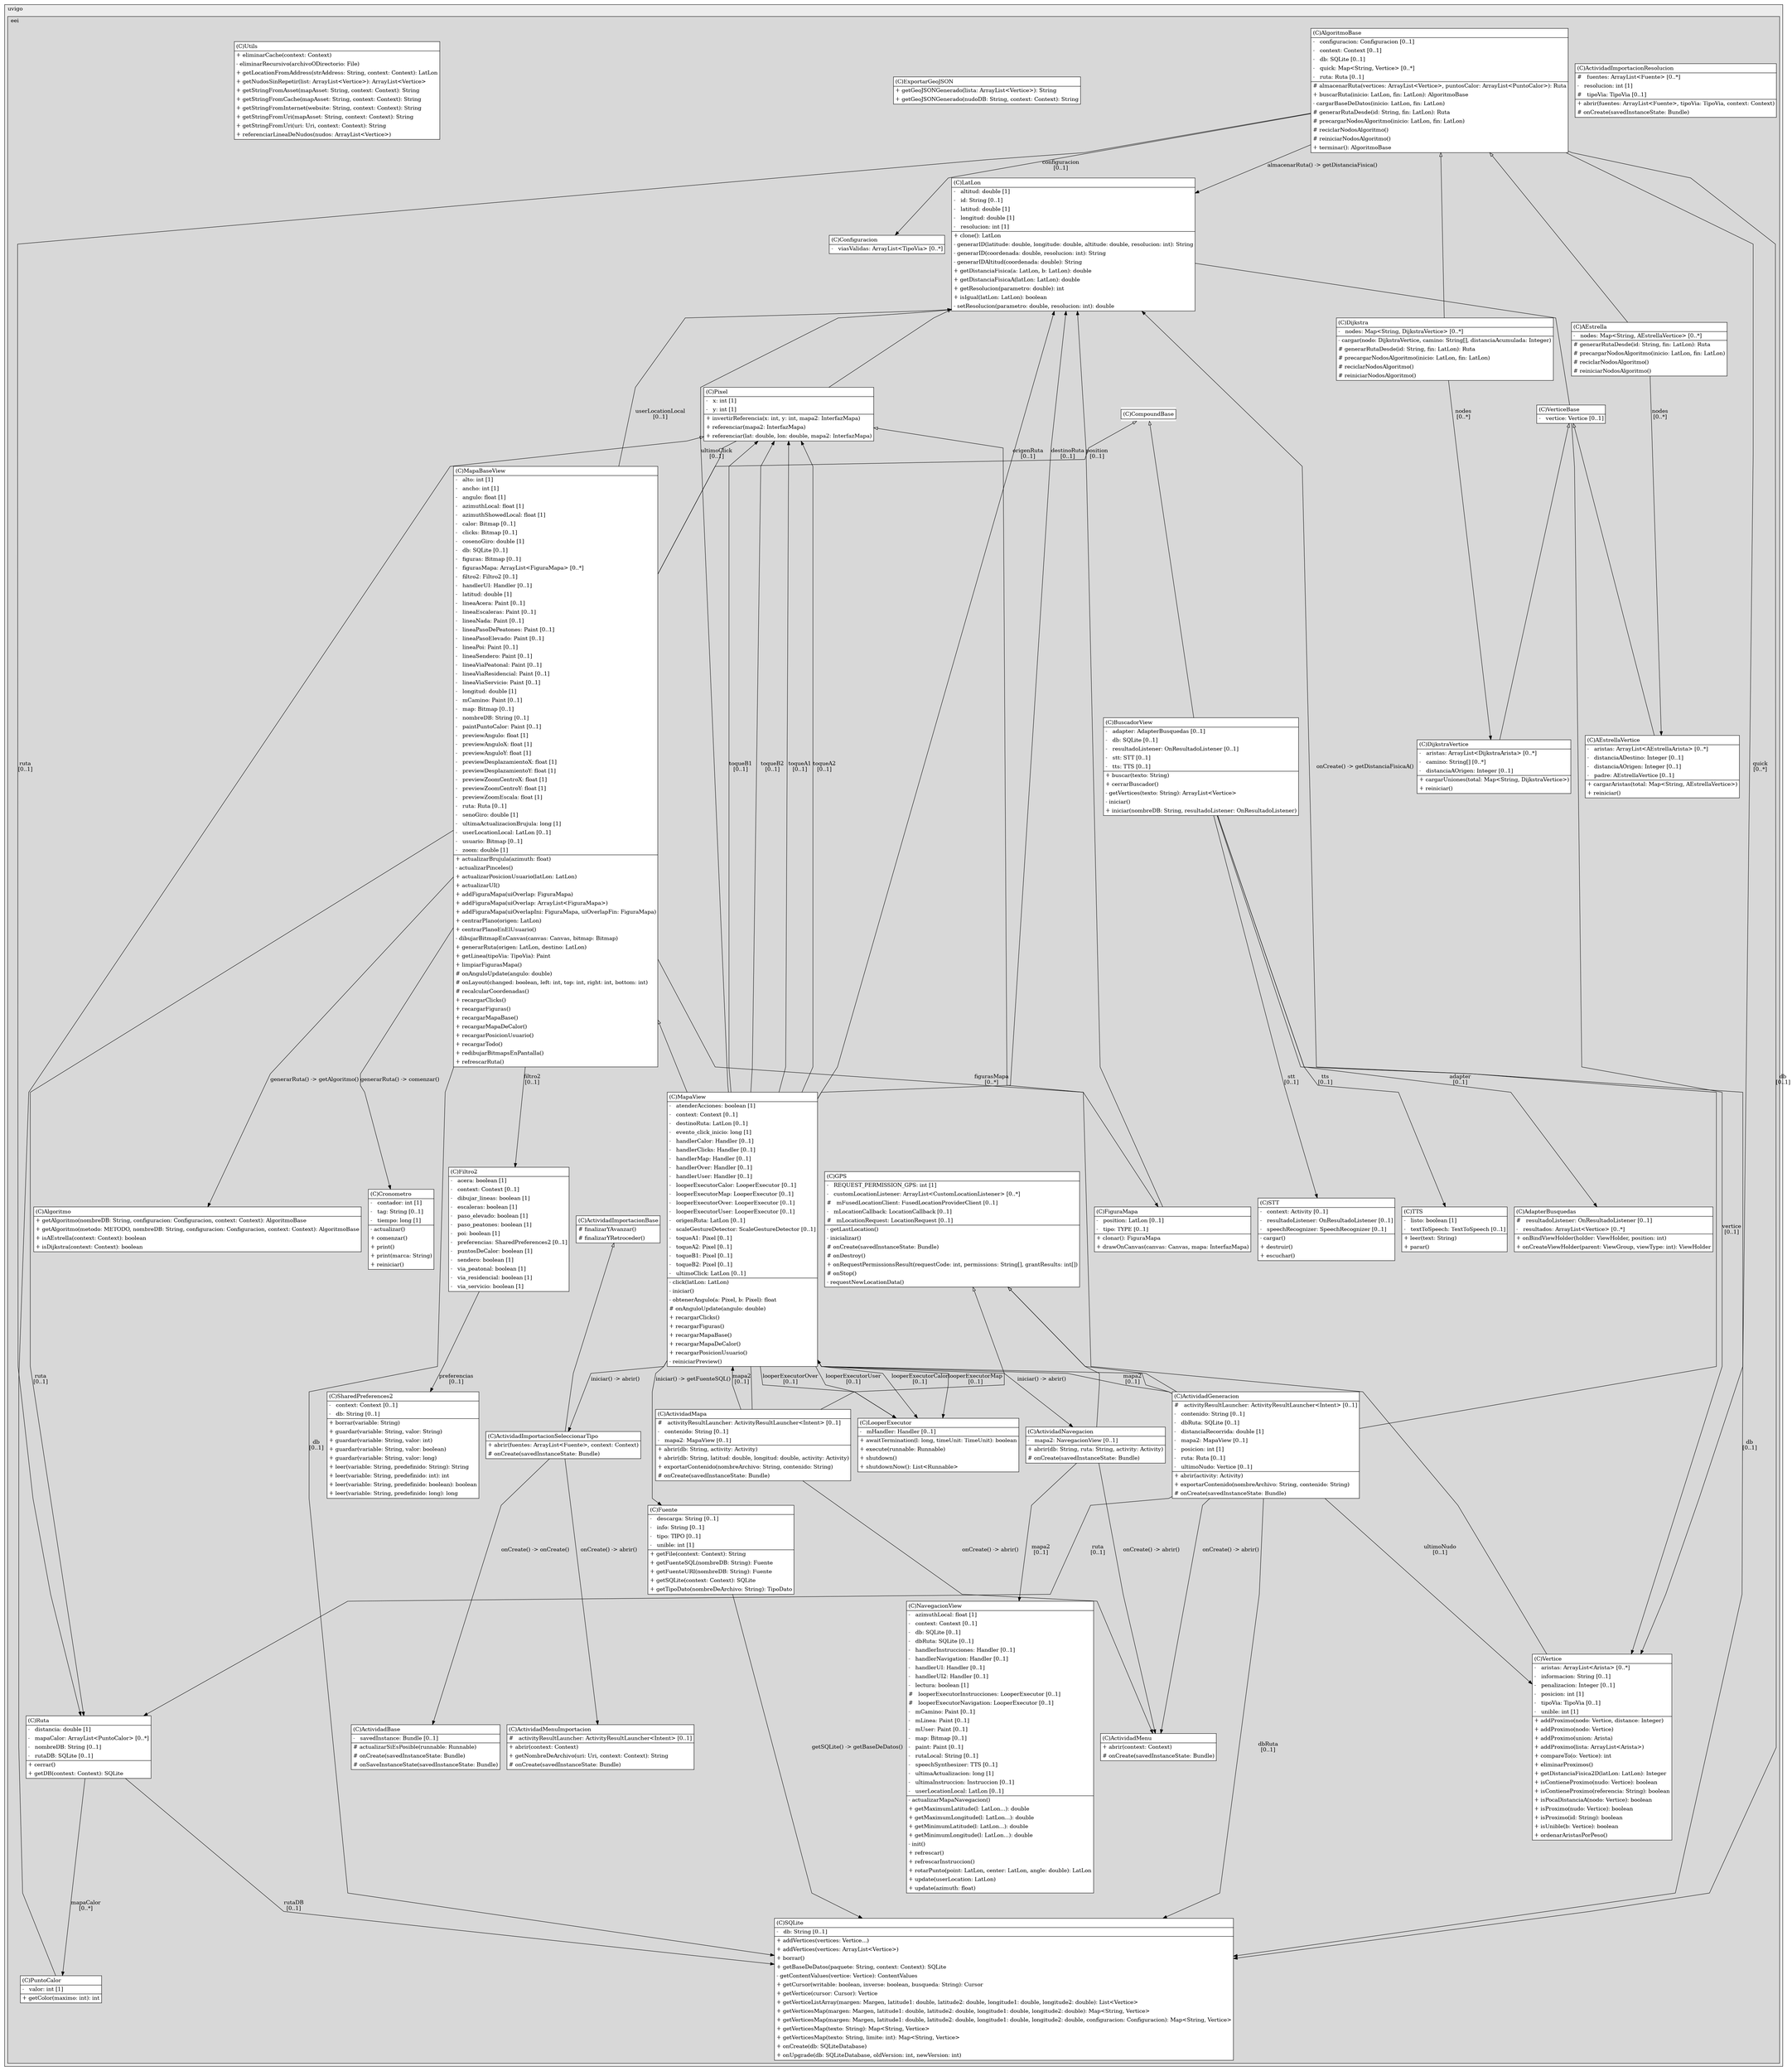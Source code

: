 @startuml

/' diagram meta data start
config=StructureConfiguration;
{
  "projectClassification": {
    "searchMode": "OpenProject", // OpenProject, AllProjects
    "includedProjects": "",
    "pathEndKeywords": "*.impl",
    "isClientPath": "",
    "isClientName": "",
    "isTestPath": "",
    "isTestName": "",
    "isMappingPath": "",
    "isMappingName": "",
    "isDataAccessPath": "",
    "isDataAccessName": "",
    "isDataStructurePath": "",
    "isDataStructureName": "",
    "isInterfaceStructuresPath": "",
    "isInterfaceStructuresName": "",
    "isEntryPointPath": "",
    "isEntryPointName": "",
    "treatFinalFieldsAsMandatory": false
  },
  "graphRestriction": {
    "classPackageExcludeFilter": "",
    "classPackageIncludeFilter": "",
    "classNameExcludeFilter": "",
    "classNameIncludeFilter": "",
    "methodNameExcludeFilter": "",
    "methodNameIncludeFilter": "",
    "removeByInheritance": "", // inheritance/annotation based filtering is done in a second step
    "removeByAnnotation": "",
    "removeByClassPackage": "", // cleanup the graph after inheritance/annotation based filtering is done
    "removeByClassName": "",
    "cutMappings": false,
    "cutEnum": true,
    "cutTests": true,
    "cutClient": true,
    "cutDataAccess": false,
    "cutInterfaceStructures": false,
    "cutDataStructures": false,
    "cutGetterAndSetter": true,
    "cutConstructors": true
  },
  "graphTraversal": {
    "forwardDepth": 6,
    "backwardDepth": 6,
    "classPackageExcludeFilter": "",
    "classPackageIncludeFilter": "",
    "classNameExcludeFilter": "",
    "classNameIncludeFilter": "",
    "methodNameExcludeFilter": "",
    "methodNameIncludeFilter": "",
    "hideMappings": false,
    "hideDataStructures": false,
    "hidePrivateMethods": true,
    "hideInterfaceCalls": true, // indirection: implementation -> interface (is hidden) -> implementation
    "onlyShowApplicationEntryPoints": false, // root node is included
    "useMethodCallsForStructureDiagram": "ForwardOnly" // ForwardOnly, BothDirections, No
  },
  "details": {
    "aggregation": "GroupByClass", // ByClass, GroupByClass, None
    "showClassGenericTypes": true,
    "showMethods": true,
    "showMethodParameterNames": true,
    "showMethodParameterTypes": true,
    "showMethodReturnType": true,
    "showPackageLevels": 2,
    "showDetailedClassStructure": true
  },
  "rootClass": "es.uvigo.eei.tfg.ccarmo.ruta.classes.AlgoritmoBase",
  "extensionCallbackMethod": "" // qualified.class.name#methodName - signature: public static String method(String)
}
diagram meta data end '/



digraph g {
    rankdir="TB"
    splines=polyline
    

'nodes 
subgraph cluster_111671504 { 
   	label=uvigo
	labeljust=l
	fillcolor="#ececec"
	style=filled
   
   subgraph cluster_225804715 { 
   	label=eei
	labeljust=l
	fillcolor="#d8d8d8"
	style=filled
   
   AEstrella1114883608[
	label=<<TABLE BORDER="1" CELLBORDER="0" CELLPADDING="4" CELLSPACING="0">
<TR><TD ALIGN="LEFT" >(C)AEstrella</TD></TR>
<HR/>
<TR><TD ALIGN="LEFT" >-   nodes: Map&lt;String, AEstrellaVertice&gt; [0..*]</TD></TR>
<HR/>
<TR><TD ALIGN="LEFT" ># generarRutaDesde(id: String, fin: LatLon): Ruta</TD></TR>
<TR><TD ALIGN="LEFT" ># precargarNodosAlgoritmo(inicio: LatLon, fin: LatLon)</TD></TR>
<TR><TD ALIGN="LEFT" ># reciclarNodosAlgoritmo()</TD></TR>
<TR><TD ALIGN="LEFT" ># reiniciarNodosAlgoritmo()</TD></TR>
</TABLE>>
	style=filled
	margin=0
	shape=plaintext
	fillcolor="#FFFFFF"
];

AEstrellaVertice375449056[
	label=<<TABLE BORDER="1" CELLBORDER="0" CELLPADDING="4" CELLSPACING="0">
<TR><TD ALIGN="LEFT" >(C)AEstrellaVertice</TD></TR>
<HR/>
<TR><TD ALIGN="LEFT" >-   aristas: ArrayList&lt;AEstrellaArista&gt; [0..*]</TD></TR>
<TR><TD ALIGN="LEFT" >-   distanciaADestino: Integer [0..1]</TD></TR>
<TR><TD ALIGN="LEFT" >-   distanciaAOrigen: Integer [0..1]</TD></TR>
<TR><TD ALIGN="LEFT" >-   padre: AEstrellaVertice [0..1]</TD></TR>
<HR/>
<TR><TD ALIGN="LEFT" >+ cargarAristas(total: Map&lt;String, AEstrellaVertice&gt;)</TD></TR>
<TR><TD ALIGN="LEFT" >+ reiniciar()</TD></TR>
</TABLE>>
	style=filled
	margin=0
	shape=plaintext
	fillcolor="#FFFFFF"
];

ActividadBase225432781[
	label=<<TABLE BORDER="1" CELLBORDER="0" CELLPADDING="4" CELLSPACING="0">
<TR><TD ALIGN="LEFT" >(C)ActividadBase</TD></TR>
<HR/>
<TR><TD ALIGN="LEFT" >-   savedInstance: Bundle [0..1]</TD></TR>
<HR/>
<TR><TD ALIGN="LEFT" ># actualizarSiEsPosible(runnable: Runnable)</TD></TR>
<TR><TD ALIGN="LEFT" ># onCreate(savedInstanceState: Bundle)</TD></TR>
<TR><TD ALIGN="LEFT" ># onSaveInstanceState(savedInstanceState: Bundle)</TD></TR>
</TABLE>>
	style=filled
	margin=0
	shape=plaintext
	fillcolor="#FFFFFF"
];

ActividadGeneracion1807619463[
	label=<<TABLE BORDER="1" CELLBORDER="0" CELLPADDING="4" CELLSPACING="0">
<TR><TD ALIGN="LEFT" >(C)ActividadGeneracion</TD></TR>
<HR/>
<TR><TD ALIGN="LEFT" >#   activityResultLauncher: ActivityResultLauncher&lt;Intent&gt; [0..1]</TD></TR>
<TR><TD ALIGN="LEFT" >-   contenido: String [0..1]</TD></TR>
<TR><TD ALIGN="LEFT" >-   dbRuta: SQLite [0..1]</TD></TR>
<TR><TD ALIGN="LEFT" >-   distanciaRecorrida: double [1]</TD></TR>
<TR><TD ALIGN="LEFT" >-   mapa2: MapaView [0..1]</TD></TR>
<TR><TD ALIGN="LEFT" >-   posicion: int [1]</TD></TR>
<TR><TD ALIGN="LEFT" >-   ruta: Ruta [0..1]</TD></TR>
<TR><TD ALIGN="LEFT" >-   ultimoNudo: Vertice [0..1]</TD></TR>
<HR/>
<TR><TD ALIGN="LEFT" >+ abrir(activity: Activity)</TD></TR>
<TR><TD ALIGN="LEFT" >+ exportarContenido(nombreArchivo: String, contenido: String)</TD></TR>
<TR><TD ALIGN="LEFT" ># onCreate(savedInstanceState: Bundle)</TD></TR>
</TABLE>>
	style=filled
	margin=0
	shape=plaintext
	fillcolor="#FFFFFF"
];

ActividadImportacionBase800800035[
	label=<<TABLE BORDER="1" CELLBORDER="0" CELLPADDING="4" CELLSPACING="0">
<TR><TD ALIGN="LEFT" >(C)ActividadImportacionBase</TD></TR>
<HR/>
<TR><TD ALIGN="LEFT" ># finalizarYAvanzar()</TD></TR>
<TR><TD ALIGN="LEFT" ># finalizarYRetroceder()</TD></TR>
</TABLE>>
	style=filled
	margin=0
	shape=plaintext
	fillcolor="#FFFFFF"
];

ActividadImportacionResolucion800800035[
	label=<<TABLE BORDER="1" CELLBORDER="0" CELLPADDING="4" CELLSPACING="0">
<TR><TD ALIGN="LEFT" >(C)ActividadImportacionResolucion</TD></TR>
<HR/>
<TR><TD ALIGN="LEFT" >#   fuentes: ArrayList&lt;Fuente&gt; [0..*]</TD></TR>
<TR><TD ALIGN="LEFT" >-   resolucion: int [1]</TD></TR>
<TR><TD ALIGN="LEFT" >#   tipoVia: TipoVia [0..1]</TD></TR>
<HR/>
<TR><TD ALIGN="LEFT" >+ abrir(fuentes: ArrayList&lt;Fuente&gt;, tipoVia: TipoVia, context: Context)</TD></TR>
<TR><TD ALIGN="LEFT" ># onCreate(savedInstanceState: Bundle)</TD></TR>
</TABLE>>
	style=filled
	margin=0
	shape=plaintext
	fillcolor="#FFFFFF"
];

ActividadImportacionSeleccionarTipo800800035[
	label=<<TABLE BORDER="1" CELLBORDER="0" CELLPADDING="4" CELLSPACING="0">
<TR><TD ALIGN="LEFT" >(C)ActividadImportacionSeleccionarTipo</TD></TR>
<HR/>
<TR><TD ALIGN="LEFT" >+ abrir(fuentes: ArrayList&lt;Fuente&gt;, context: Context)</TD></TR>
<TR><TD ALIGN="LEFT" ># onCreate(savedInstanceState: Bundle)</TD></TR>
</TABLE>>
	style=filled
	margin=0
	shape=plaintext
	fillcolor="#FFFFFF"
];

ActividadMapa1519276887[
	label=<<TABLE BORDER="1" CELLBORDER="0" CELLPADDING="4" CELLSPACING="0">
<TR><TD ALIGN="LEFT" >(C)ActividadMapa</TD></TR>
<HR/>
<TR><TD ALIGN="LEFT" >#   activityResultLauncher: ActivityResultLauncher&lt;Intent&gt; [0..1]</TD></TR>
<TR><TD ALIGN="LEFT" >-   contenido: String [0..1]</TD></TR>
<TR><TD ALIGN="LEFT" >-   mapa2: MapaView [0..1]</TD></TR>
<HR/>
<TR><TD ALIGN="LEFT" >+ abrir(db: String, activity: Activity)</TD></TR>
<TR><TD ALIGN="LEFT" >+ abrir(db: String, latitud: double, longitud: double, activity: Activity)</TD></TR>
<TR><TD ALIGN="LEFT" >+ exportarContenido(nombreArchivo: String, contenido: String)</TD></TR>
<TR><TD ALIGN="LEFT" ># onCreate(savedInstanceState: Bundle)</TD></TR>
</TABLE>>
	style=filled
	margin=0
	shape=plaintext
	fillcolor="#FFFFFF"
];

ActividadMenu866164240[
	label=<<TABLE BORDER="1" CELLBORDER="0" CELLPADDING="4" CELLSPACING="0">
<TR><TD ALIGN="LEFT" >(C)ActividadMenu</TD></TR>
<HR/>
<TR><TD ALIGN="LEFT" >+ abrir(context: Context)</TD></TR>
<TR><TD ALIGN="LEFT" ># onCreate(savedInstanceState: Bundle)</TD></TR>
</TABLE>>
	style=filled
	margin=0
	shape=plaintext
	fillcolor="#FFFFFF"
];

ActividadMenuImportacion800800035[
	label=<<TABLE BORDER="1" CELLBORDER="0" CELLPADDING="4" CELLSPACING="0">
<TR><TD ALIGN="LEFT" >(C)ActividadMenuImportacion</TD></TR>
<HR/>
<TR><TD ALIGN="LEFT" >#   activityResultLauncher: ActivityResultLauncher&lt;Intent&gt; [0..1]</TD></TR>
<HR/>
<TR><TD ALIGN="LEFT" >+ abrir(context: Context)</TD></TR>
<TR><TD ALIGN="LEFT" >+ getNombreDeArchivo(uri: Uri, context: Context): String</TD></TR>
<TR><TD ALIGN="LEFT" ># onCreate(savedInstanceState: Bundle)</TD></TR>
</TABLE>>
	style=filled
	margin=0
	shape=plaintext
	fillcolor="#FFFFFF"
];

ActividadNavegacion1519276887[
	label=<<TABLE BORDER="1" CELLBORDER="0" CELLPADDING="4" CELLSPACING="0">
<TR><TD ALIGN="LEFT" >(C)ActividadNavegacion</TD></TR>
<HR/>
<TR><TD ALIGN="LEFT" >-   mapa2: NavegacionView [0..1]</TD></TR>
<HR/>
<TR><TD ALIGN="LEFT" >+ abrir(db: String, ruta: String, activity: Activity)</TD></TR>
<TR><TD ALIGN="LEFT" ># onCreate(savedInstanceState: Bundle)</TD></TR>
</TABLE>>
	style=filled
	margin=0
	shape=plaintext
	fillcolor="#FFFFFF"
];

AdapterBusquedas1110513348[
	label=<<TABLE BORDER="1" CELLBORDER="0" CELLPADDING="4" CELLSPACING="0">
<TR><TD ALIGN="LEFT" >(C)AdapterBusquedas</TD></TR>
<HR/>
<TR><TD ALIGN="LEFT" >#   resultadoListener: OnResultadoListener [0..1]</TD></TR>
<TR><TD ALIGN="LEFT" >-   resultados: ArrayList&lt;Vertice&gt; [0..*]</TD></TR>
<HR/>
<TR><TD ALIGN="LEFT" >+ onBindViewHolder(holder: ViewHolder, position: int)</TD></TR>
<TR><TD ALIGN="LEFT" >+ onCreateViewHolder(parent: ViewGroup, viewType: int): ViewHolder</TD></TR>
</TABLE>>
	style=filled
	margin=0
	shape=plaintext
	fillcolor="#FFFFFF"
];

Algoritmo1855503183[
	label=<<TABLE BORDER="1" CELLBORDER="0" CELLPADDING="4" CELLSPACING="0">
<TR><TD ALIGN="LEFT" >(C)Algoritmo</TD></TR>
<HR/>
<TR><TD ALIGN="LEFT" >+ getAlgoritmo(nombreDB: String, configuracion: Configuracion, context: Context): AlgoritmoBase</TD></TR>
<TR><TD ALIGN="LEFT" >+ getAlgoritmo(metodo: METODO, nombreDB: String, configuracion: Configuracion, context: Context): AlgoritmoBase</TD></TR>
<TR><TD ALIGN="LEFT" >+ isAEstrella(context: Context): boolean</TD></TR>
<TR><TD ALIGN="LEFT" >+ isDijkstra(context: Context): boolean</TD></TR>
</TABLE>>
	style=filled
	margin=0
	shape=plaintext
	fillcolor="#FFFFFF"
];

AlgoritmoBase232569721[
	label=<<TABLE BORDER="1" CELLBORDER="0" CELLPADDING="4" CELLSPACING="0">
<TR><TD ALIGN="LEFT" >(C)AlgoritmoBase</TD></TR>
<HR/>
<TR><TD ALIGN="LEFT" >-   configuracion: Configuracion [0..1]</TD></TR>
<TR><TD ALIGN="LEFT" >-   context: Context [0..1]</TD></TR>
<TR><TD ALIGN="LEFT" >-   db: SQLite [0..1]</TD></TR>
<TR><TD ALIGN="LEFT" >-   quick: Map&lt;String, Vertice&gt; [0..*]</TD></TR>
<TR><TD ALIGN="LEFT" >-   ruta: Ruta [0..1]</TD></TR>
<HR/>
<TR><TD ALIGN="LEFT" ># almacenarRuta(vertices: ArrayList&lt;Vertice&gt;, puntosCalor: ArrayList&lt;PuntoCalor&gt;): Ruta</TD></TR>
<TR><TD ALIGN="LEFT" >+ buscarRuta(inicio: LatLon, fin: LatLon): AlgoritmoBase</TD></TR>
<TR><TD ALIGN="LEFT" >- cargarBaseDeDatos(inicio: LatLon, fin: LatLon)</TD></TR>
<TR><TD ALIGN="LEFT" ># generarRutaDesde(id: String, fin: LatLon): Ruta</TD></TR>
<TR><TD ALIGN="LEFT" ># precargarNodosAlgoritmo(inicio: LatLon, fin: LatLon)</TD></TR>
<TR><TD ALIGN="LEFT" ># reciclarNodosAlgoritmo()</TD></TR>
<TR><TD ALIGN="LEFT" ># reiniciarNodosAlgoritmo()</TD></TR>
<TR><TD ALIGN="LEFT" >+ terminar(): AlgoritmoBase</TD></TR>
</TABLE>>
	style=filled
	margin=0
	shape=plaintext
	fillcolor="#FFFFFF"
];

BuscadorView1110513348[
	label=<<TABLE BORDER="1" CELLBORDER="0" CELLPADDING="4" CELLSPACING="0">
<TR><TD ALIGN="LEFT" >(C)BuscadorView</TD></TR>
<HR/>
<TR><TD ALIGN="LEFT" >-   adapter: AdapterBusquedas [0..1]</TD></TR>
<TR><TD ALIGN="LEFT" >-   db: SQLite [0..1]</TD></TR>
<TR><TD ALIGN="LEFT" >-   resultadoListener: OnResultadoListener [0..1]</TD></TR>
<TR><TD ALIGN="LEFT" >-   stt: STT [0..1]</TD></TR>
<TR><TD ALIGN="LEFT" >-   tts: TTS [0..1]</TD></TR>
<HR/>
<TR><TD ALIGN="LEFT" >+ buscar(texto: String)</TD></TR>
<TR><TD ALIGN="LEFT" >+ cerrarBuscador()</TD></TR>
<TR><TD ALIGN="LEFT" >- getVertices(texto: String): ArrayList&lt;Vertice&gt;</TD></TR>
<TR><TD ALIGN="LEFT" >- iniciar()</TD></TR>
<TR><TD ALIGN="LEFT" >+ iniciar(nombreDB: String, resultadoListener: OnResultadoListener)</TD></TR>
</TABLE>>
	style=filled
	margin=0
	shape=plaintext
	fillcolor="#FFFFFF"
];

CompoundBase1013033045[
	label=<<TABLE BORDER="1" CELLBORDER="0" CELLPADDING="4" CELLSPACING="0">
<TR><TD ALIGN="LEFT" >(C)CompoundBase</TD></TR>
</TABLE>>
	style=filled
	margin=0
	shape=plaintext
	fillcolor="#FFFFFF"
];

Configuracion1439053178[
	label=<<TABLE BORDER="1" CELLBORDER="0" CELLPADDING="4" CELLSPACING="0">
<TR><TD ALIGN="LEFT" >(C)Configuracion</TD></TR>
<HR/>
<TR><TD ALIGN="LEFT" >-   viasValidas: ArrayList&lt;TipoVia&gt; [0..*]</TD></TR>
</TABLE>>
	style=filled
	margin=0
	shape=plaintext
	fillcolor="#FFFFFF"
];

Cronometro1688754482[
	label=<<TABLE BORDER="1" CELLBORDER="0" CELLPADDING="4" CELLSPACING="0">
<TR><TD ALIGN="LEFT" >(C)Cronometro</TD></TR>
<HR/>
<TR><TD ALIGN="LEFT" >-   contador: int [1]</TD></TR>
<TR><TD ALIGN="LEFT" >-   tag: String [0..1]</TD></TR>
<TR><TD ALIGN="LEFT" >-   tiempo: long [1]</TD></TR>
<HR/>
<TR><TD ALIGN="LEFT" >- actualizar()</TD></TR>
<TR><TD ALIGN="LEFT" >+ comenzar()</TD></TR>
<TR><TD ALIGN="LEFT" >+ print()</TD></TR>
<TR><TD ALIGN="LEFT" >+ print(marca: String)</TD></TR>
<TR><TD ALIGN="LEFT" >+ reiniciar()</TD></TR>
</TABLE>>
	style=filled
	margin=0
	shape=plaintext
	fillcolor="#FFFFFF"
];

Dijkstra667571849[
	label=<<TABLE BORDER="1" CELLBORDER="0" CELLPADDING="4" CELLSPACING="0">
<TR><TD ALIGN="LEFT" >(C)Dijkstra</TD></TR>
<HR/>
<TR><TD ALIGN="LEFT" >-   nodes: Map&lt;String, DijkstraVertice&gt; [0..*]</TD></TR>
<HR/>
<TR><TD ALIGN="LEFT" >- cargar(nodo: DijkstraVertice, camino: String[], distanciaAcumulada: Integer)</TD></TR>
<TR><TD ALIGN="LEFT" ># generarRutaDesde(id: String, fin: LatLon): Ruta</TD></TR>
<TR><TD ALIGN="LEFT" ># precargarNodosAlgoritmo(inicio: LatLon, fin: LatLon)</TD></TR>
<TR><TD ALIGN="LEFT" ># reciclarNodosAlgoritmo()</TD></TR>
<TR><TD ALIGN="LEFT" ># reiniciarNodosAlgoritmo()</TD></TR>
</TABLE>>
	style=filled
	margin=0
	shape=plaintext
	fillcolor="#FFFFFF"
];

DijkstraVertice912029009[
	label=<<TABLE BORDER="1" CELLBORDER="0" CELLPADDING="4" CELLSPACING="0">
<TR><TD ALIGN="LEFT" >(C)DijkstraVertice</TD></TR>
<HR/>
<TR><TD ALIGN="LEFT" >-   aristas: ArrayList&lt;DijkstraArista&gt; [0..*]</TD></TR>
<TR><TD ALIGN="LEFT" >-   camino: String[] [0..*]</TD></TR>
<TR><TD ALIGN="LEFT" >-   distanciaAOrigen: Integer [0..1]</TD></TR>
<HR/>
<TR><TD ALIGN="LEFT" >+ cargarUniones(total: Map&lt;String, DijkstraVertice&gt;)</TD></TR>
<TR><TD ALIGN="LEFT" >+ reiniciar()</TD></TR>
</TABLE>>
	style=filled
	margin=0
	shape=plaintext
	fillcolor="#FFFFFF"
];

ExportarGeoJSON1531989620[
	label=<<TABLE BORDER="1" CELLBORDER="0" CELLPADDING="4" CELLSPACING="0">
<TR><TD ALIGN="LEFT" >(C)ExportarGeoJSON</TD></TR>
<HR/>
<TR><TD ALIGN="LEFT" >+ getGeoJSONGenerado(lista: ArrayList&lt;Vertice&gt;): String</TD></TR>
<TR><TD ALIGN="LEFT" >+ getGeoJSONGenerado(nudoDB: String, context: Context): String</TD></TR>
</TABLE>>
	style=filled
	margin=0
	shape=plaintext
	fillcolor="#FFFFFF"
];

FiguraMapa1900846368[
	label=<<TABLE BORDER="1" CELLBORDER="0" CELLPADDING="4" CELLSPACING="0">
<TR><TD ALIGN="LEFT" >(C)FiguraMapa</TD></TR>
<HR/>
<TR><TD ALIGN="LEFT" >-   position: LatLon [0..1]</TD></TR>
<TR><TD ALIGN="LEFT" >-   tipo: TYPE [0..1]</TD></TR>
<HR/>
<TR><TD ALIGN="LEFT" >+ clonar(): FiguraMapa</TD></TR>
<TR><TD ALIGN="LEFT" >+ drawOnCanvas(canvas: Canvas, mapa: InterfazMapa)</TD></TR>
</TABLE>>
	style=filled
	margin=0
	shape=plaintext
	fillcolor="#FFFFFF"
];

Filtro21398262950[
	label=<<TABLE BORDER="1" CELLBORDER="0" CELLPADDING="4" CELLSPACING="0">
<TR><TD ALIGN="LEFT" >(C)Filtro2</TD></TR>
<HR/>
<TR><TD ALIGN="LEFT" >-   acera: boolean [1]</TD></TR>
<TR><TD ALIGN="LEFT" >-   context: Context [0..1]</TD></TR>
<TR><TD ALIGN="LEFT" >-   dibujar_lineas: boolean [1]</TD></TR>
<TR><TD ALIGN="LEFT" >-   escaleras: boolean [1]</TD></TR>
<TR><TD ALIGN="LEFT" >-   paso_elevado: boolean [1]</TD></TR>
<TR><TD ALIGN="LEFT" >-   paso_peatones: boolean [1]</TD></TR>
<TR><TD ALIGN="LEFT" >-   poi: boolean [1]</TD></TR>
<TR><TD ALIGN="LEFT" >-   preferencias: SharedPreferences2 [0..1]</TD></TR>
<TR><TD ALIGN="LEFT" >-   puntosDeCalor: boolean [1]</TD></TR>
<TR><TD ALIGN="LEFT" >-   sendero: boolean [1]</TD></TR>
<TR><TD ALIGN="LEFT" >-   via_peatonal: boolean [1]</TD></TR>
<TR><TD ALIGN="LEFT" >-   via_residencial: boolean [1]</TD></TR>
<TR><TD ALIGN="LEFT" >-   via_servicio: boolean [1]</TD></TR>
</TABLE>>
	style=filled
	margin=0
	shape=plaintext
	fillcolor="#FFFFFF"
];

Fuente1321929190[
	label=<<TABLE BORDER="1" CELLBORDER="0" CELLPADDING="4" CELLSPACING="0">
<TR><TD ALIGN="LEFT" >(C)Fuente</TD></TR>
<HR/>
<TR><TD ALIGN="LEFT" >-   descarga: String [0..1]</TD></TR>
<TR><TD ALIGN="LEFT" >-   info: String [0..1]</TD></TR>
<TR><TD ALIGN="LEFT" >-   tipo: TIPO [0..1]</TD></TR>
<TR><TD ALIGN="LEFT" >-   unible: int [1]</TD></TR>
<HR/>
<TR><TD ALIGN="LEFT" >+ getFile(context: Context): String</TD></TR>
<TR><TD ALIGN="LEFT" >+ getFuenteSQL(nombreDB: String): Fuente</TD></TR>
<TR><TD ALIGN="LEFT" >+ getFuenteURI(nombreDB: String): Fuente</TD></TR>
<TR><TD ALIGN="LEFT" >+ getSQLite(context: Context): SQLite</TD></TR>
<TR><TD ALIGN="LEFT" >+ getTipoDato(nombreDeArchivo: String): TipoDato</TD></TR>
</TABLE>>
	style=filled
	margin=0
	shape=plaintext
	fillcolor="#FFFFFF"
];

GPS1398262950[
	label=<<TABLE BORDER="1" CELLBORDER="0" CELLPADDING="4" CELLSPACING="0">
<TR><TD ALIGN="LEFT" >(C)GPS</TD></TR>
<HR/>
<TR><TD ALIGN="LEFT" >-   REQUEST_PERMISSION_GPS: int [1]</TD></TR>
<TR><TD ALIGN="LEFT" >-   customLocationListener: ArrayList&lt;CustomLocationListener&gt; [0..*]</TD></TR>
<TR><TD ALIGN="LEFT" >#   mFusedLocationClient: FusedLocationProviderClient [0..1]</TD></TR>
<TR><TD ALIGN="LEFT" >-   mLocationCallback: LocationCallback [0..1]</TD></TR>
<TR><TD ALIGN="LEFT" >#   mLocationRequest: LocationRequest [0..1]</TD></TR>
<HR/>
<TR><TD ALIGN="LEFT" >- getLastLocation()</TD></TR>
<TR><TD ALIGN="LEFT" >- inicializar()</TD></TR>
<TR><TD ALIGN="LEFT" ># onCreate(savedInstanceState: Bundle)</TD></TR>
<TR><TD ALIGN="LEFT" ># onDestroy()</TD></TR>
<TR><TD ALIGN="LEFT" >+ onRequestPermissionsResult(requestCode: int, permissions: String[], grantResults: int[])</TD></TR>
<TR><TD ALIGN="LEFT" ># onStop()</TD></TR>
<TR><TD ALIGN="LEFT" >- requestNewLocationData()</TD></TR>
</TABLE>>
	style=filled
	margin=0
	shape=plaintext
	fillcolor="#FFFFFF"
];

LatLon840444960[
	label=<<TABLE BORDER="1" CELLBORDER="0" CELLPADDING="4" CELLSPACING="0">
<TR><TD ALIGN="LEFT" >(C)LatLon</TD></TR>
<HR/>
<TR><TD ALIGN="LEFT" >-   altitud: double [1]</TD></TR>
<TR><TD ALIGN="LEFT" >-   id: String [0..1]</TD></TR>
<TR><TD ALIGN="LEFT" >-   latitud: double [1]</TD></TR>
<TR><TD ALIGN="LEFT" >-   longitud: double [1]</TD></TR>
<TR><TD ALIGN="LEFT" >-   resolucion: int [1]</TD></TR>
<HR/>
<TR><TD ALIGN="LEFT" >+ clone(): LatLon</TD></TR>
<TR><TD ALIGN="LEFT" >- generarID(latitude: double, longitude: double, altitude: double, resolucion: int): String</TD></TR>
<TR><TD ALIGN="LEFT" >- generarID(coordenada: double, resolucion: int): String</TD></TR>
<TR><TD ALIGN="LEFT" >- generarIDAltitud(coordenada: double): String</TD></TR>
<TR><TD ALIGN="LEFT" >+ getDistanciaFisica(a: LatLon, b: LatLon): double</TD></TR>
<TR><TD ALIGN="LEFT" >+ getDistanciaFisicaA(latLon: LatLon): double</TD></TR>
<TR><TD ALIGN="LEFT" >+ getResolucion(parametro: double): int</TD></TR>
<TR><TD ALIGN="LEFT" >+ isIgual(latLon: LatLon): boolean</TD></TR>
<TR><TD ALIGN="LEFT" >- setResolucion(parametro: double, resolucion: int): double</TD></TR>
</TABLE>>
	style=filled
	margin=0
	shape=plaintext
	fillcolor="#FFFFFF"
];

LooperExecutor1013033045[
	label=<<TABLE BORDER="1" CELLBORDER="0" CELLPADDING="4" CELLSPACING="0">
<TR><TD ALIGN="LEFT" >(C)LooperExecutor</TD></TR>
<HR/>
<TR><TD ALIGN="LEFT" >-   mHandler: Handler [0..1]</TD></TR>
<HR/>
<TR><TD ALIGN="LEFT" >+ awaitTermination(l: long, timeUnit: TimeUnit): boolean</TD></TR>
<TR><TD ALIGN="LEFT" >+ execute(runnable: Runnable)</TD></TR>
<TR><TD ALIGN="LEFT" >+ shutdown()</TD></TR>
<TR><TD ALIGN="LEFT" >+ shutdownNow(): List&lt;Runnable&gt;</TD></TR>
</TABLE>>
	style=filled
	margin=0
	shape=plaintext
	fillcolor="#FFFFFF"
];

MapaBaseView1900846368[
	label=<<TABLE BORDER="1" CELLBORDER="0" CELLPADDING="4" CELLSPACING="0">
<TR><TD ALIGN="LEFT" >(C)MapaBaseView</TD></TR>
<HR/>
<TR><TD ALIGN="LEFT" >-   alto: int [1]</TD></TR>
<TR><TD ALIGN="LEFT" >-   ancho: int [1]</TD></TR>
<TR><TD ALIGN="LEFT" >-   angulo: float [1]</TD></TR>
<TR><TD ALIGN="LEFT" >-   azimuthLocal: float [1]</TD></TR>
<TR><TD ALIGN="LEFT" >-   azimuthShowedLocal: float [1]</TD></TR>
<TR><TD ALIGN="LEFT" >-   calor: Bitmap [0..1]</TD></TR>
<TR><TD ALIGN="LEFT" >-   clicks: Bitmap [0..1]</TD></TR>
<TR><TD ALIGN="LEFT" >-   cosenoGiro: double [1]</TD></TR>
<TR><TD ALIGN="LEFT" >-   db: SQLite [0..1]</TD></TR>
<TR><TD ALIGN="LEFT" >-   figuras: Bitmap [0..1]</TD></TR>
<TR><TD ALIGN="LEFT" >-   figurasMapa: ArrayList&lt;FiguraMapa&gt; [0..*]</TD></TR>
<TR><TD ALIGN="LEFT" >-   filtro2: Filtro2 [0..1]</TD></TR>
<TR><TD ALIGN="LEFT" >-   handlerUI: Handler [0..1]</TD></TR>
<TR><TD ALIGN="LEFT" >-   latitud: double [1]</TD></TR>
<TR><TD ALIGN="LEFT" >-   lineaAcera: Paint [0..1]</TD></TR>
<TR><TD ALIGN="LEFT" >-   lineaEscaleras: Paint [0..1]</TD></TR>
<TR><TD ALIGN="LEFT" >-   lineaNada: Paint [0..1]</TD></TR>
<TR><TD ALIGN="LEFT" >-   lineaPasoDePeatones: Paint [0..1]</TD></TR>
<TR><TD ALIGN="LEFT" >-   lineaPasoElevado: Paint [0..1]</TD></TR>
<TR><TD ALIGN="LEFT" >-   lineaPoi: Paint [0..1]</TD></TR>
<TR><TD ALIGN="LEFT" >-   lineaSendero: Paint [0..1]</TD></TR>
<TR><TD ALIGN="LEFT" >-   lineaViaPeatonal: Paint [0..1]</TD></TR>
<TR><TD ALIGN="LEFT" >-   lineaViaResidencial: Paint [0..1]</TD></TR>
<TR><TD ALIGN="LEFT" >-   lineaViaServicio: Paint [0..1]</TD></TR>
<TR><TD ALIGN="LEFT" >-   longitud: double [1]</TD></TR>
<TR><TD ALIGN="LEFT" >-   mCamino: Paint [0..1]</TD></TR>
<TR><TD ALIGN="LEFT" >-   map: Bitmap [0..1]</TD></TR>
<TR><TD ALIGN="LEFT" >-   nombreDB: String [0..1]</TD></TR>
<TR><TD ALIGN="LEFT" >-   paintPuntoCalor: Paint [0..1]</TD></TR>
<TR><TD ALIGN="LEFT" >-   previewAngulo: float [1]</TD></TR>
<TR><TD ALIGN="LEFT" >-   previewAnguloX: float [1]</TD></TR>
<TR><TD ALIGN="LEFT" >-   previewAnguloY: float [1]</TD></TR>
<TR><TD ALIGN="LEFT" >-   previewDesplazamientoX: float [1]</TD></TR>
<TR><TD ALIGN="LEFT" >-   previewDesplazamientoY: float [1]</TD></TR>
<TR><TD ALIGN="LEFT" >-   previewZoomCentroX: float [1]</TD></TR>
<TR><TD ALIGN="LEFT" >-   previewZoomCentroY: float [1]</TD></TR>
<TR><TD ALIGN="LEFT" >-   previewZoomEscala: float [1]</TD></TR>
<TR><TD ALIGN="LEFT" >-   ruta: Ruta [0..1]</TD></TR>
<TR><TD ALIGN="LEFT" >-   senoGiro: double [1]</TD></TR>
<TR><TD ALIGN="LEFT" >-   ultimaActualizacionBrujula: long [1]</TD></TR>
<TR><TD ALIGN="LEFT" >-   userLocationLocal: LatLon [0..1]</TD></TR>
<TR><TD ALIGN="LEFT" >-   usuario: Bitmap [0..1]</TD></TR>
<TR><TD ALIGN="LEFT" >-   zoom: double [1]</TD></TR>
<HR/>
<TR><TD ALIGN="LEFT" >+ actualizarBrujula(azimuth: float)</TD></TR>
<TR><TD ALIGN="LEFT" >- actualizarPinceles()</TD></TR>
<TR><TD ALIGN="LEFT" >+ actualizarPosicionUsuario(latLon: LatLon)</TD></TR>
<TR><TD ALIGN="LEFT" >+ actualizarUI()</TD></TR>
<TR><TD ALIGN="LEFT" >+ addFiguraMapa(uiOverlap: FiguraMapa)</TD></TR>
<TR><TD ALIGN="LEFT" >+ addFiguraMapa(uiOverlap: ArrayList&lt;FiguraMapa&gt;)</TD></TR>
<TR><TD ALIGN="LEFT" >+ addFiguraMapa(uiOverlapIni: FiguraMapa, uiOverlapFin: FiguraMapa)</TD></TR>
<TR><TD ALIGN="LEFT" >+ centrarPlano(origen: LatLon)</TD></TR>
<TR><TD ALIGN="LEFT" >+ centrarPlanoEnElUsuario()</TD></TR>
<TR><TD ALIGN="LEFT" >- dibujarBitmapEnCanvas(canvas: Canvas, bitmap: Bitmap)</TD></TR>
<TR><TD ALIGN="LEFT" >+ generarRuta(origen: LatLon, destino: LatLon)</TD></TR>
<TR><TD ALIGN="LEFT" >+ getLinea(tipoVia: TipoVia): Paint</TD></TR>
<TR><TD ALIGN="LEFT" >+ limpiarFigurasMapa()</TD></TR>
<TR><TD ALIGN="LEFT" ># onAnguloUpdate(angulo: double)</TD></TR>
<TR><TD ALIGN="LEFT" ># onLayout(changed: boolean, left: int, top: int, right: int, bottom: int)</TD></TR>
<TR><TD ALIGN="LEFT" ># recalcularCoordenadas()</TD></TR>
<TR><TD ALIGN="LEFT" >+ recargarClicks()</TD></TR>
<TR><TD ALIGN="LEFT" >+ recargarFiguras()</TD></TR>
<TR><TD ALIGN="LEFT" >+ recargarMapaBase()</TD></TR>
<TR><TD ALIGN="LEFT" >+ recargarMapaDeCalor()</TD></TR>
<TR><TD ALIGN="LEFT" >+ recargarPosicionUsuario()</TD></TR>
<TR><TD ALIGN="LEFT" >+ recargarTodo()</TD></TR>
<TR><TD ALIGN="LEFT" >+ redibujarBitmapsEnPantalla()</TD></TR>
<TR><TD ALIGN="LEFT" >+ refrescarRuta()</TD></TR>
</TABLE>>
	style=filled
	margin=0
	shape=plaintext
	fillcolor="#FFFFFF"
];

MapaView1900846368[
	label=<<TABLE BORDER="1" CELLBORDER="0" CELLPADDING="4" CELLSPACING="0">
<TR><TD ALIGN="LEFT" >(C)MapaView</TD></TR>
<HR/>
<TR><TD ALIGN="LEFT" >-   atenderAcciones: boolean [1]</TD></TR>
<TR><TD ALIGN="LEFT" >-   context: Context [0..1]</TD></TR>
<TR><TD ALIGN="LEFT" >-   destinoRuta: LatLon [0..1]</TD></TR>
<TR><TD ALIGN="LEFT" >-   evento_click_inicio: long [1]</TD></TR>
<TR><TD ALIGN="LEFT" >-   handlerCalor: Handler [0..1]</TD></TR>
<TR><TD ALIGN="LEFT" >-   handlerClicks: Handler [0..1]</TD></TR>
<TR><TD ALIGN="LEFT" >-   handlerMap: Handler [0..1]</TD></TR>
<TR><TD ALIGN="LEFT" >-   handlerOver: Handler [0..1]</TD></TR>
<TR><TD ALIGN="LEFT" >-   handlerUser: Handler [0..1]</TD></TR>
<TR><TD ALIGN="LEFT" >-   looperExecutorCalor: LooperExecutor [0..1]</TD></TR>
<TR><TD ALIGN="LEFT" >-   looperExecutorMap: LooperExecutor [0..1]</TD></TR>
<TR><TD ALIGN="LEFT" >-   looperExecutorOver: LooperExecutor [0..1]</TD></TR>
<TR><TD ALIGN="LEFT" >-   looperExecutorUser: LooperExecutor [0..1]</TD></TR>
<TR><TD ALIGN="LEFT" >-   origenRuta: LatLon [0..1]</TD></TR>
<TR><TD ALIGN="LEFT" >-   scaleGestureDetector: ScaleGestureDetector [0..1]</TD></TR>
<TR><TD ALIGN="LEFT" >-   toqueA1: Pixel [0..1]</TD></TR>
<TR><TD ALIGN="LEFT" >-   toqueA2: Pixel [0..1]</TD></TR>
<TR><TD ALIGN="LEFT" >-   toqueB1: Pixel [0..1]</TD></TR>
<TR><TD ALIGN="LEFT" >-   toqueB2: Pixel [0..1]</TD></TR>
<TR><TD ALIGN="LEFT" >-   ultimoClick: LatLon [0..1]</TD></TR>
<HR/>
<TR><TD ALIGN="LEFT" >- click(latLon: LatLon)</TD></TR>
<TR><TD ALIGN="LEFT" >- iniciar()</TD></TR>
<TR><TD ALIGN="LEFT" >- obtenerAngulo(a: Pixel, b: Pixel): float</TD></TR>
<TR><TD ALIGN="LEFT" ># onAnguloUpdate(angulo: double)</TD></TR>
<TR><TD ALIGN="LEFT" >+ recargarClicks()</TD></TR>
<TR><TD ALIGN="LEFT" >+ recargarFiguras()</TD></TR>
<TR><TD ALIGN="LEFT" >+ recargarMapaBase()</TD></TR>
<TR><TD ALIGN="LEFT" >+ recargarMapaDeCalor()</TD></TR>
<TR><TD ALIGN="LEFT" >+ recargarPosicionUsuario()</TD></TR>
<TR><TD ALIGN="LEFT" >- reiniciarPreview()</TD></TR>
</TABLE>>
	style=filled
	margin=0
	shape=plaintext
	fillcolor="#FFFFFF"
];

NavegacionView64772380[
	label=<<TABLE BORDER="1" CELLBORDER="0" CELLPADDING="4" CELLSPACING="0">
<TR><TD ALIGN="LEFT" >(C)NavegacionView</TD></TR>
<HR/>
<TR><TD ALIGN="LEFT" >-   azimuthLocal: float [1]</TD></TR>
<TR><TD ALIGN="LEFT" >-   context: Context [0..1]</TD></TR>
<TR><TD ALIGN="LEFT" >-   db: SQLite [0..1]</TD></TR>
<TR><TD ALIGN="LEFT" >-   dbRuta: SQLite [0..1]</TD></TR>
<TR><TD ALIGN="LEFT" >-   handlerInstrucciones: Handler [0..1]</TD></TR>
<TR><TD ALIGN="LEFT" >-   handlerNavigation: Handler [0..1]</TD></TR>
<TR><TD ALIGN="LEFT" >-   handlerUI: Handler [0..1]</TD></TR>
<TR><TD ALIGN="LEFT" >-   handlerUI2: Handler [0..1]</TD></TR>
<TR><TD ALIGN="LEFT" >-   lectura: boolean [1]</TD></TR>
<TR><TD ALIGN="LEFT" >#   looperExecutorInstrucciones: LooperExecutor [0..1]</TD></TR>
<TR><TD ALIGN="LEFT" >#   looperExecutorNavigation: LooperExecutor [0..1]</TD></TR>
<TR><TD ALIGN="LEFT" >-   mCamino: Paint [0..1]</TD></TR>
<TR><TD ALIGN="LEFT" >-   mLinea: Paint [0..1]</TD></TR>
<TR><TD ALIGN="LEFT" >-   mUser: Paint [0..1]</TD></TR>
<TR><TD ALIGN="LEFT" >-   map: Bitmap [0..1]</TD></TR>
<TR><TD ALIGN="LEFT" >-   paint: Paint [0..1]</TD></TR>
<TR><TD ALIGN="LEFT" >-   rutaLocal: String [0..1]</TD></TR>
<TR><TD ALIGN="LEFT" >-   speechSynthesizer: TTS [0..1]</TD></TR>
<TR><TD ALIGN="LEFT" >-   ultimaActualizacion: long [1]</TD></TR>
<TR><TD ALIGN="LEFT" >-   ultimaInstruccion: Instruccion [0..1]</TD></TR>
<TR><TD ALIGN="LEFT" >-   userLocationLocal: LatLon [0..1]</TD></TR>
<HR/>
<TR><TD ALIGN="LEFT" >- actualizarMapaNavegacion()</TD></TR>
<TR><TD ALIGN="LEFT" >+ getMaximumLatitude(l: LatLon...): double</TD></TR>
<TR><TD ALIGN="LEFT" >+ getMaximumLongitude(l: LatLon...): double</TD></TR>
<TR><TD ALIGN="LEFT" >+ getMinimumLatitude(l: LatLon...): double</TD></TR>
<TR><TD ALIGN="LEFT" >+ getMinimumLongitude(l: LatLon...): double</TD></TR>
<TR><TD ALIGN="LEFT" >- init()</TD></TR>
<TR><TD ALIGN="LEFT" >+ refrescar()</TD></TR>
<TR><TD ALIGN="LEFT" >+ refrescarInstruccion()</TD></TR>
<TR><TD ALIGN="LEFT" >+ rotarPunto(point: LatLon, center: LatLon, angle: double): LatLon</TD></TR>
<TR><TD ALIGN="LEFT" >+ update(userLocation: LatLon)</TD></TR>
<TR><TD ALIGN="LEFT" >+ update(azimuth: float)</TD></TR>
</TABLE>>
	style=filled
	margin=0
	shape=plaintext
	fillcolor="#FFFFFF"
];

Pixel840444960[
	label=<<TABLE BORDER="1" CELLBORDER="0" CELLPADDING="4" CELLSPACING="0">
<TR><TD ALIGN="LEFT" >(C)Pixel</TD></TR>
<HR/>
<TR><TD ALIGN="LEFT" >-   x: int [1]</TD></TR>
<TR><TD ALIGN="LEFT" >-   y: int [1]</TD></TR>
<HR/>
<TR><TD ALIGN="LEFT" >+ invertirReferencia(x: int, y: int, mapa2: InterfazMapa)</TD></TR>
<TR><TD ALIGN="LEFT" >+ referenciar(mapa2: InterfazMapa)</TD></TR>
<TR><TD ALIGN="LEFT" >+ referenciar(lat: double, lon: double, mapa2: InterfazMapa)</TD></TR>
</TABLE>>
	style=filled
	margin=0
	shape=plaintext
	fillcolor="#FFFFFF"
];

PuntoCalor232569721[
	label=<<TABLE BORDER="1" CELLBORDER="0" CELLPADDING="4" CELLSPACING="0">
<TR><TD ALIGN="LEFT" >(C)PuntoCalor</TD></TR>
<HR/>
<TR><TD ALIGN="LEFT" >-   valor: int [1]</TD></TR>
<HR/>
<TR><TD ALIGN="LEFT" >+ getColor(maximo: int): int</TD></TR>
</TABLE>>
	style=filled
	margin=0
	shape=plaintext
	fillcolor="#FFFFFF"
];

Ruta232569721[
	label=<<TABLE BORDER="1" CELLBORDER="0" CELLPADDING="4" CELLSPACING="0">
<TR><TD ALIGN="LEFT" >(C)Ruta</TD></TR>
<HR/>
<TR><TD ALIGN="LEFT" >-   distancia: double [1]</TD></TR>
<TR><TD ALIGN="LEFT" >-   mapaCalor: ArrayList&lt;PuntoCalor&gt; [0..*]</TD></TR>
<TR><TD ALIGN="LEFT" >-   nombreDB: String [0..1]</TD></TR>
<TR><TD ALIGN="LEFT" >-   rutaDB: SQLite [0..1]</TD></TR>
<HR/>
<TR><TD ALIGN="LEFT" >+ cerrar()</TD></TR>
<TR><TD ALIGN="LEFT" >+ getDB(context: Context): SQLite</TD></TR>
</TABLE>>
	style=filled
	margin=0
	shape=plaintext
	fillcolor="#FFFFFF"
];

SQLite1439053178[
	label=<<TABLE BORDER="1" CELLBORDER="0" CELLPADDING="4" CELLSPACING="0">
<TR><TD ALIGN="LEFT" >(C)SQLite</TD></TR>
<HR/>
<TR><TD ALIGN="LEFT" >-   db: String [0..1]</TD></TR>
<HR/>
<TR><TD ALIGN="LEFT" >+ addVertices(vertices: Vertice...)</TD></TR>
<TR><TD ALIGN="LEFT" >+ addVertices(vertices: ArrayList&lt;Vertice&gt;)</TD></TR>
<TR><TD ALIGN="LEFT" >+ borrar()</TD></TR>
<TR><TD ALIGN="LEFT" >+ getBaseDeDatos(paquete: String, context: Context): SQLite</TD></TR>
<TR><TD ALIGN="LEFT" >- getContentValues(vertice: Vertice): ContentValues</TD></TR>
<TR><TD ALIGN="LEFT" >+ getCursor(writable: boolean, inverse: boolean, busqueda: String): Cursor</TD></TR>
<TR><TD ALIGN="LEFT" >+ getVertice(cursor: Cursor): Vertice</TD></TR>
<TR><TD ALIGN="LEFT" >+ getVerticeListArray(margen: Margen, latitude1: double, latitude2: double, longitude1: double, longitude2: double): List&lt;Vertice&gt;</TD></TR>
<TR><TD ALIGN="LEFT" >+ getVerticesMap(margen: Margen, latitude1: double, latitude2: double, longitude1: double, longitude2: double): Map&lt;String, Vertice&gt;</TD></TR>
<TR><TD ALIGN="LEFT" >+ getVerticesMap(margen: Margen, latitude1: double, latitude2: double, longitude1: double, longitude2: double, configuracion: Configuracion): Map&lt;String, Vertice&gt;</TD></TR>
<TR><TD ALIGN="LEFT" >+ getVerticesMap(texto: String): Map&lt;String, Vertice&gt;</TD></TR>
<TR><TD ALIGN="LEFT" >+ getVerticesMap(texto: String, limite: int): Map&lt;String, Vertice&gt;</TD></TR>
<TR><TD ALIGN="LEFT" >+ onCreate(db: SQLiteDatabase)</TD></TR>
<TR><TD ALIGN="LEFT" >+ onUpgrade(db: SQLiteDatabase, oldVersion: int, newVersion: int)</TD></TR>
</TABLE>>
	style=filled
	margin=0
	shape=plaintext
	fillcolor="#FFFFFF"
];

STT1110513348[
	label=<<TABLE BORDER="1" CELLBORDER="0" CELLPADDING="4" CELLSPACING="0">
<TR><TD ALIGN="LEFT" >(C)STT</TD></TR>
<HR/>
<TR><TD ALIGN="LEFT" >-   context: Activity [0..1]</TD></TR>
<TR><TD ALIGN="LEFT" >-   resultadoListener: OnResultadoListener [0..1]</TD></TR>
<TR><TD ALIGN="LEFT" >-   speechRecognizer: SpeechRecognizer [0..1]</TD></TR>
<HR/>
<TR><TD ALIGN="LEFT" >- cargar()</TD></TR>
<TR><TD ALIGN="LEFT" >+ destruir()</TD></TR>
<TR><TD ALIGN="LEFT" >+ escuchar()</TD></TR>
</TABLE>>
	style=filled
	margin=0
	shape=plaintext
	fillcolor="#FFFFFF"
];

SharedPreferences21688754482[
	label=<<TABLE BORDER="1" CELLBORDER="0" CELLPADDING="4" CELLSPACING="0">
<TR><TD ALIGN="LEFT" >(C)SharedPreferences2</TD></TR>
<HR/>
<TR><TD ALIGN="LEFT" >-   context: Context [0..1]</TD></TR>
<TR><TD ALIGN="LEFT" >-   db: String [0..1]</TD></TR>
<HR/>
<TR><TD ALIGN="LEFT" >+ borrar(variable: String)</TD></TR>
<TR><TD ALIGN="LEFT" >+ guardar(variable: String, valor: String)</TD></TR>
<TR><TD ALIGN="LEFT" >+ guardar(variable: String, valor: int)</TD></TR>
<TR><TD ALIGN="LEFT" >+ guardar(variable: String, valor: boolean)</TD></TR>
<TR><TD ALIGN="LEFT" >+ guardar(variable: String, valor: long)</TD></TR>
<TR><TD ALIGN="LEFT" >+ leer(variable: String, predefinido: String): String</TD></TR>
<TR><TD ALIGN="LEFT" >+ leer(variable: String, predefinido: int): int</TD></TR>
<TR><TD ALIGN="LEFT" >+ leer(variable: String, predefinido: boolean): boolean</TD></TR>
<TR><TD ALIGN="LEFT" >+ leer(variable: String, predefinido: long): long</TD></TR>
</TABLE>>
	style=filled
	margin=0
	shape=plaintext
	fillcolor="#FFFFFF"
];

TTS64772380[
	label=<<TABLE BORDER="1" CELLBORDER="0" CELLPADDING="4" CELLSPACING="0">
<TR><TD ALIGN="LEFT" >(C)TTS</TD></TR>
<HR/>
<TR><TD ALIGN="LEFT" >-   listo: boolean [1]</TD></TR>
<TR><TD ALIGN="LEFT" >-   textToSpeech: TextToSpeech [0..1]</TD></TR>
<HR/>
<TR><TD ALIGN="LEFT" >+ leer(text: String)</TD></TR>
<TR><TD ALIGN="LEFT" >+ parar()</TD></TR>
</TABLE>>
	style=filled
	margin=0
	shape=plaintext
	fillcolor="#FFFFFF"
];

Utils1324989349[
	label=<<TABLE BORDER="1" CELLBORDER="0" CELLPADDING="4" CELLSPACING="0">
<TR><TD ALIGN="LEFT" >(C)Utils</TD></TR>
<HR/>
<TR><TD ALIGN="LEFT" >+ eliminarCache(context: Context)</TD></TR>
<TR><TD ALIGN="LEFT" >- eliminarRecursivo(archivoODirectorio: File)</TD></TR>
<TR><TD ALIGN="LEFT" >+ getLocationFromAddress(strAddress: String, context: Context): LatLon</TD></TR>
<TR><TD ALIGN="LEFT" >+ getNudosSinRepetir(list: ArrayList&lt;Vertice&gt;): ArrayList&lt;Vertice&gt;</TD></TR>
<TR><TD ALIGN="LEFT" >+ getStringFromAsset(mapAsset: String, context: Context): String</TD></TR>
<TR><TD ALIGN="LEFT" >+ getStringFromCache(mapAsset: String, context: Context): String</TD></TR>
<TR><TD ALIGN="LEFT" >+ getStringFromInternet(website: String, context: Context): String</TD></TR>
<TR><TD ALIGN="LEFT" >+ getStringFromUri(mapAsset: String, context: Context): String</TD></TR>
<TR><TD ALIGN="LEFT" >+ getStringFromUri(uri: Uri, context: Context): String</TD></TR>
<TR><TD ALIGN="LEFT" >+ referenciarLineaDeNudos(nudos: ArrayList&lt;Vertice&gt;)</TD></TR>
</TABLE>>
	style=filled
	margin=0
	shape=plaintext
	fillcolor="#FFFFFF"
];

Vertice840444960[
	label=<<TABLE BORDER="1" CELLBORDER="0" CELLPADDING="4" CELLSPACING="0">
<TR><TD ALIGN="LEFT" >(C)Vertice</TD></TR>
<HR/>
<TR><TD ALIGN="LEFT" >-   aristas: ArrayList&lt;Arista&gt; [0..*]</TD></TR>
<TR><TD ALIGN="LEFT" >-   informacion: String [0..1]</TD></TR>
<TR><TD ALIGN="LEFT" >-   penalizacion: Integer [0..1]</TD></TR>
<TR><TD ALIGN="LEFT" >-   posicion: int [1]</TD></TR>
<TR><TD ALIGN="LEFT" >-   tipoVia: TipoVia [0..1]</TD></TR>
<TR><TD ALIGN="LEFT" >-   unible: int [1]</TD></TR>
<HR/>
<TR><TD ALIGN="LEFT" >+ addProximo(nodo: Vertice, distance: Integer)</TD></TR>
<TR><TD ALIGN="LEFT" >+ addProximo(nodo: Vertice)</TD></TR>
<TR><TD ALIGN="LEFT" >+ addProximo(union: Arista)</TD></TR>
<TR><TD ALIGN="LEFT" >+ addProximo(lista: ArrayList&lt;Arista&gt;)</TD></TR>
<TR><TD ALIGN="LEFT" >+ compareTo(o: Vertice): int</TD></TR>
<TR><TD ALIGN="LEFT" >+ eliminarProximos()</TD></TR>
<TR><TD ALIGN="LEFT" >+ getDistanciaFisica2D(latLon: LatLon): Integer</TD></TR>
<TR><TD ALIGN="LEFT" >+ isContieneProximo(nudo: Vertice): boolean</TD></TR>
<TR><TD ALIGN="LEFT" >+ isContieneProximo(referencia: String): boolean</TD></TR>
<TR><TD ALIGN="LEFT" >+ isPocaDistanciaA(nodo: Vertice): boolean</TD></TR>
<TR><TD ALIGN="LEFT" >+ isProximo(nudo: Vertice): boolean</TD></TR>
<TR><TD ALIGN="LEFT" >+ isProximo(id: String): boolean</TD></TR>
<TR><TD ALIGN="LEFT" >+ isUnible(b: Vertice): boolean</TD></TR>
<TR><TD ALIGN="LEFT" >+ ordenarAristasPorPeso()</TD></TR>
</TABLE>>
	style=filled
	margin=0
	shape=plaintext
	fillcolor="#FFFFFF"
];

VerticeBase232569721[
	label=<<TABLE BORDER="1" CELLBORDER="0" CELLPADDING="4" CELLSPACING="0">
<TR><TD ALIGN="LEFT" >(C)VerticeBase</TD></TR>
<HR/>
<TR><TD ALIGN="LEFT" >-   vertice: Vertice [0..1]</TD></TR>
</TABLE>>
	style=filled
	margin=0
	shape=plaintext
	fillcolor="#FFFFFF"
];
} 
} 

'edges    
AEstrella1114883608 -> AEstrellaVertice375449056[label="nodes
[0..*]"];
ActividadGeneracion1807619463 -> ActividadMenu866164240[label="onCreate() -> abrir()"];
ActividadGeneracion1807619463 -> LatLon840444960[label="onCreate() -> getDistanciaFisicaA()"];
ActividadGeneracion1807619463 -> MapaView1900846368[label="mapa2
[0..1]"];
ActividadGeneracion1807619463 -> Ruta232569721[label="ruta
[0..1]"];
ActividadGeneracion1807619463 -> SQLite1439053178[label="dbRuta
[0..1]"];
ActividadGeneracion1807619463 -> Vertice840444960[label="ultimoNudo
[0..1]"];
ActividadImportacionBase800800035 -> ActividadImportacionSeleccionarTipo800800035[arrowhead=none, arrowtail=empty, dir=both];
ActividadImportacionSeleccionarTipo800800035 -> ActividadBase225432781[label="onCreate() -> onCreate()"];
ActividadImportacionSeleccionarTipo800800035 -> ActividadMenuImportacion800800035[label="onCreate() -> abrir()"];
ActividadMapa1519276887 -> ActividadMenu866164240[label="onCreate() -> abrir()"];
ActividadMapa1519276887 -> MapaView1900846368[label="mapa2
[0..1]"];
ActividadNavegacion1519276887 -> ActividadMenu866164240[label="onCreate() -> abrir()"];
ActividadNavegacion1519276887 -> NavegacionView64772380[label="mapa2
[0..1]"];
AlgoritmoBase232569721 -> AEstrella1114883608[arrowhead=none, arrowtail=empty, dir=both];
AlgoritmoBase232569721 -> Configuracion1439053178[label="configuracion
[0..1]"];
AlgoritmoBase232569721 -> Dijkstra667571849[arrowhead=none, arrowtail=empty, dir=both];
AlgoritmoBase232569721 -> LatLon840444960[label="almacenarRuta() -> getDistanciaFisica()"];
AlgoritmoBase232569721 -> Ruta232569721[label="ruta
[0..1]"];
AlgoritmoBase232569721 -> SQLite1439053178[label="db
[0..1]"];
AlgoritmoBase232569721 -> Vertice840444960[label="quick
[0..*]"];
BuscadorView1110513348 -> AdapterBusquedas1110513348[label="adapter
[0..1]"];
BuscadorView1110513348 -> SQLite1439053178[label="db
[0..1]"];
BuscadorView1110513348 -> STT1110513348[label="stt
[0..1]"];
BuscadorView1110513348 -> TTS64772380[label="tts
[0..1]"];
CompoundBase1013033045 -> BuscadorView1110513348[arrowhead=none, arrowtail=empty, dir=both];
CompoundBase1013033045 -> MapaBaseView1900846368[arrowhead=none, arrowtail=empty, dir=both];
Dijkstra667571849 -> DijkstraVertice912029009[label="nodes
[0..*]"];
FiguraMapa1900846368 -> LatLon840444960[label="position
[0..1]"];
Filtro21398262950 -> SharedPreferences21688754482[label="preferencias
[0..1]"];
Fuente1321929190 -> SQLite1439053178[label="getSQLite() -> getBaseDeDatos()"];
GPS1398262950 -> ActividadGeneracion1807619463[arrowhead=none, arrowtail=empty, dir=both];
GPS1398262950 -> ActividadMapa1519276887[arrowhead=none, arrowtail=empty, dir=both];
GPS1398262950 -> ActividadNavegacion1519276887[arrowhead=none, arrowtail=empty, dir=both];
LatLon840444960 -> Pixel840444960[arrowhead=none, arrowtail=empty, dir=both];
LatLon840444960 -> VerticeBase232569721[arrowhead=none];
MapaBaseView1900846368 -> Algoritmo1855503183[label="generarRuta() -> getAlgoritmo()"];
MapaBaseView1900846368 -> Cronometro1688754482[label="generarRuta() -> comenzar()"];
MapaBaseView1900846368 -> FiguraMapa1900846368[label="figurasMapa
[0..*]"];
MapaBaseView1900846368 -> Filtro21398262950[label="filtro2
[0..1]"];
MapaBaseView1900846368 -> LatLon840444960[label="userLocationLocal
[0..1]"];
MapaBaseView1900846368 -> MapaView1900846368[arrowhead=none, arrowtail=empty, dir=both];
MapaBaseView1900846368 -> Ruta232569721[label="ruta
[0..1]"];
MapaBaseView1900846368 -> SQLite1439053178[label="db
[0..1]"];
MapaView1900846368 -> ActividadGeneracion1807619463[arrowhead=none];
MapaView1900846368 -> ActividadImportacionSeleccionarTipo800800035[label="iniciar() -> abrir()"];
MapaView1900846368 -> ActividadMapa1519276887[arrowhead=none];
MapaView1900846368 -> ActividadNavegacion1519276887[label="iniciar() -> abrir()"];
MapaView1900846368 -> Fuente1321929190[label="iniciar() -> getFuenteSQL()"];
MapaView1900846368 -> LatLon840444960[label="destinoRuta
[0..1]"];
MapaView1900846368 -> LatLon840444960[label="origenRuta
[0..1]"];
MapaView1900846368 -> LatLon840444960[label="ultimoClick
[0..1]"];
MapaView1900846368 -> LooperExecutor1013033045[label="looperExecutorCalor
[0..1]"];
MapaView1900846368 -> LooperExecutor1013033045[label="looperExecutorMap
[0..1]"];
MapaView1900846368 -> LooperExecutor1013033045[label="looperExecutorOver
[0..1]"];
MapaView1900846368 -> LooperExecutor1013033045[label="looperExecutorUser
[0..1]"];
MapaView1900846368 -> Pixel840444960[label="toqueA1
[0..1]"];
MapaView1900846368 -> Pixel840444960[label="toqueA2
[0..1]"];
MapaView1900846368 -> Pixel840444960[label="toqueB1
[0..1]"];
MapaView1900846368 -> Pixel840444960[label="toqueB2
[0..1]"];
Pixel840444960 -> MapaBaseView1900846368[arrowhead=none];
Pixel840444960 -> PuntoCalor232569721[arrowhead=none, arrowtail=empty, dir=both];
Pixel840444960 -> Vertice840444960[arrowhead=none, arrowtail=empty, dir=both];
Ruta232569721 -> PuntoCalor232569721[label="mapaCalor
[0..*]"];
Ruta232569721 -> SQLite1439053178[label="rutaDB
[0..1]"];
VerticeBase232569721 -> AEstrellaVertice375449056[arrowhead=none, arrowtail=empty, dir=both];
VerticeBase232569721 -> DijkstraVertice912029009[arrowhead=none, arrowtail=empty, dir=both];
VerticeBase232569721 -> Vertice840444960[label="vertice
[0..1]"];
    
}
@enduml